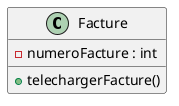 @startuml Facture

Class Facture {
    - numeroFacture : int

    + telechargerFacture()
}

@enduml




